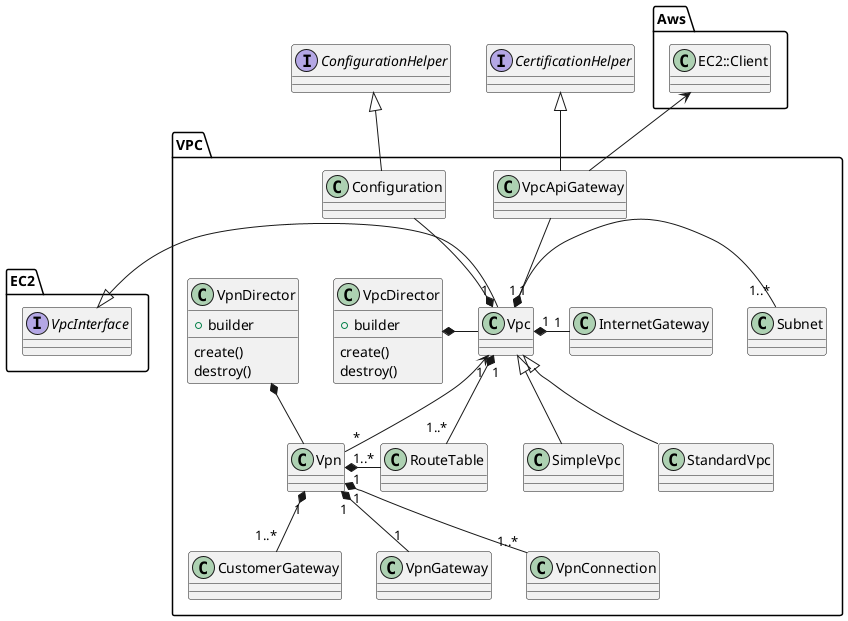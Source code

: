 @startuml

package Aws {
  class EC2::Client
}

package EC2 {
  Interface VpcInterface
}

Interface CertificationHelper
Interface ConfigurationHelper

package VPC {
  class VpcDirector {
    + builder
    create()
    destroy()
  }
  class VpnDirector {
    + builder
    create()
    destroy()
  }

  VpcApiGateway -u-> EC2::Client
  CertificationHelper <|-- VpcApiGateway
  ConfigurationHelper <|-- Configuration

  VpcInterface <|-r- Vpc
  Vpc "1" *-u- Configuration
  Vpc "1" *-u- VpcApiGateway
  Vpc "1" *-r- "1..*" Subnet
  Vpc "1" *-r- "1" InternetGateway
  Vpc "1" *-d- "1..*" RouteTable
  Vpc <|-- SimpleVpc
  Vpc <|-- StandardVpc
  VpcDirector *-r- Vpc
  VpnDirector *-- Vpn
  Vpn "1" *-- "1..*" CustomerGateway
  Vpn "1" *-- "1" VpnGateway
  Vpn "1" *-- "1..*" VpnConnection
  Vpn "1" *-r- "1..*" RouteTable
  Vpn "*" -u-> "1" Vpc


}

@enduml